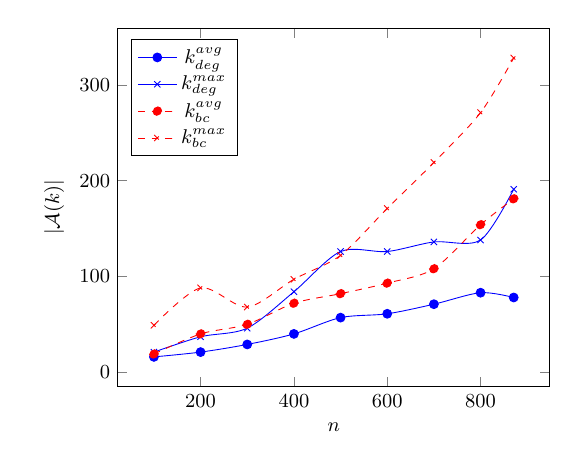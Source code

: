 \tikzstyle{textstyle}=[font=\fontsize{9}{9}\selectfont]
\begin{tikzpicture}[textstyle, scale=0.8]
    \begin{axis}[
        xlabel={$n$},
        ylabel={$|\mathcal{A}(k)|$},
		legend pos=north west
        ]
        
    \addplot[smooth,mark=*,color=blue] plot coordinates {
		(100,16)
		(200,21)
		(300,29)
		(400,40)
		(500,57)
		(600,61)
		(700,71)
		(800,83)
		(871,78)
    };
    \addlegendentry{$k_{deg}^{avg}$}
    
    \addplot[smooth,mark=x,color=blue] plot coordinates {
		(100,21)
		(200,37)
		(300,46)
		(400,84)
		(500,126)
		(600,126)
		(700,136)
		(800,138)
		(871,191)
    };
    \addlegendentry{$k_{deg}^{max}$}

    \addplot[smooth,mark=*, color=red, dashed] plot coordinates {
		(100,19)
		(200,40)
		(300,50)
		(400,72)
		(500,82)
		(600,93)
		(700,108)
		(800,154)
		(871,181)
    };
    \addlegendentry{$k_{bc}^{avg}$}
    
    \addplot[smooth,mark=x, color=red, dashed] plot coordinates {
		(100,49)
		(200,88)
		(300,68)
		(400,97)
		(500,122)
		(600,171)
		(700,219)
		(800,271)
		(871,328)
    };
    \addlegendentry{$k_{bc}^{max}$}
    
    \end{axis}
\end{tikzpicture}
